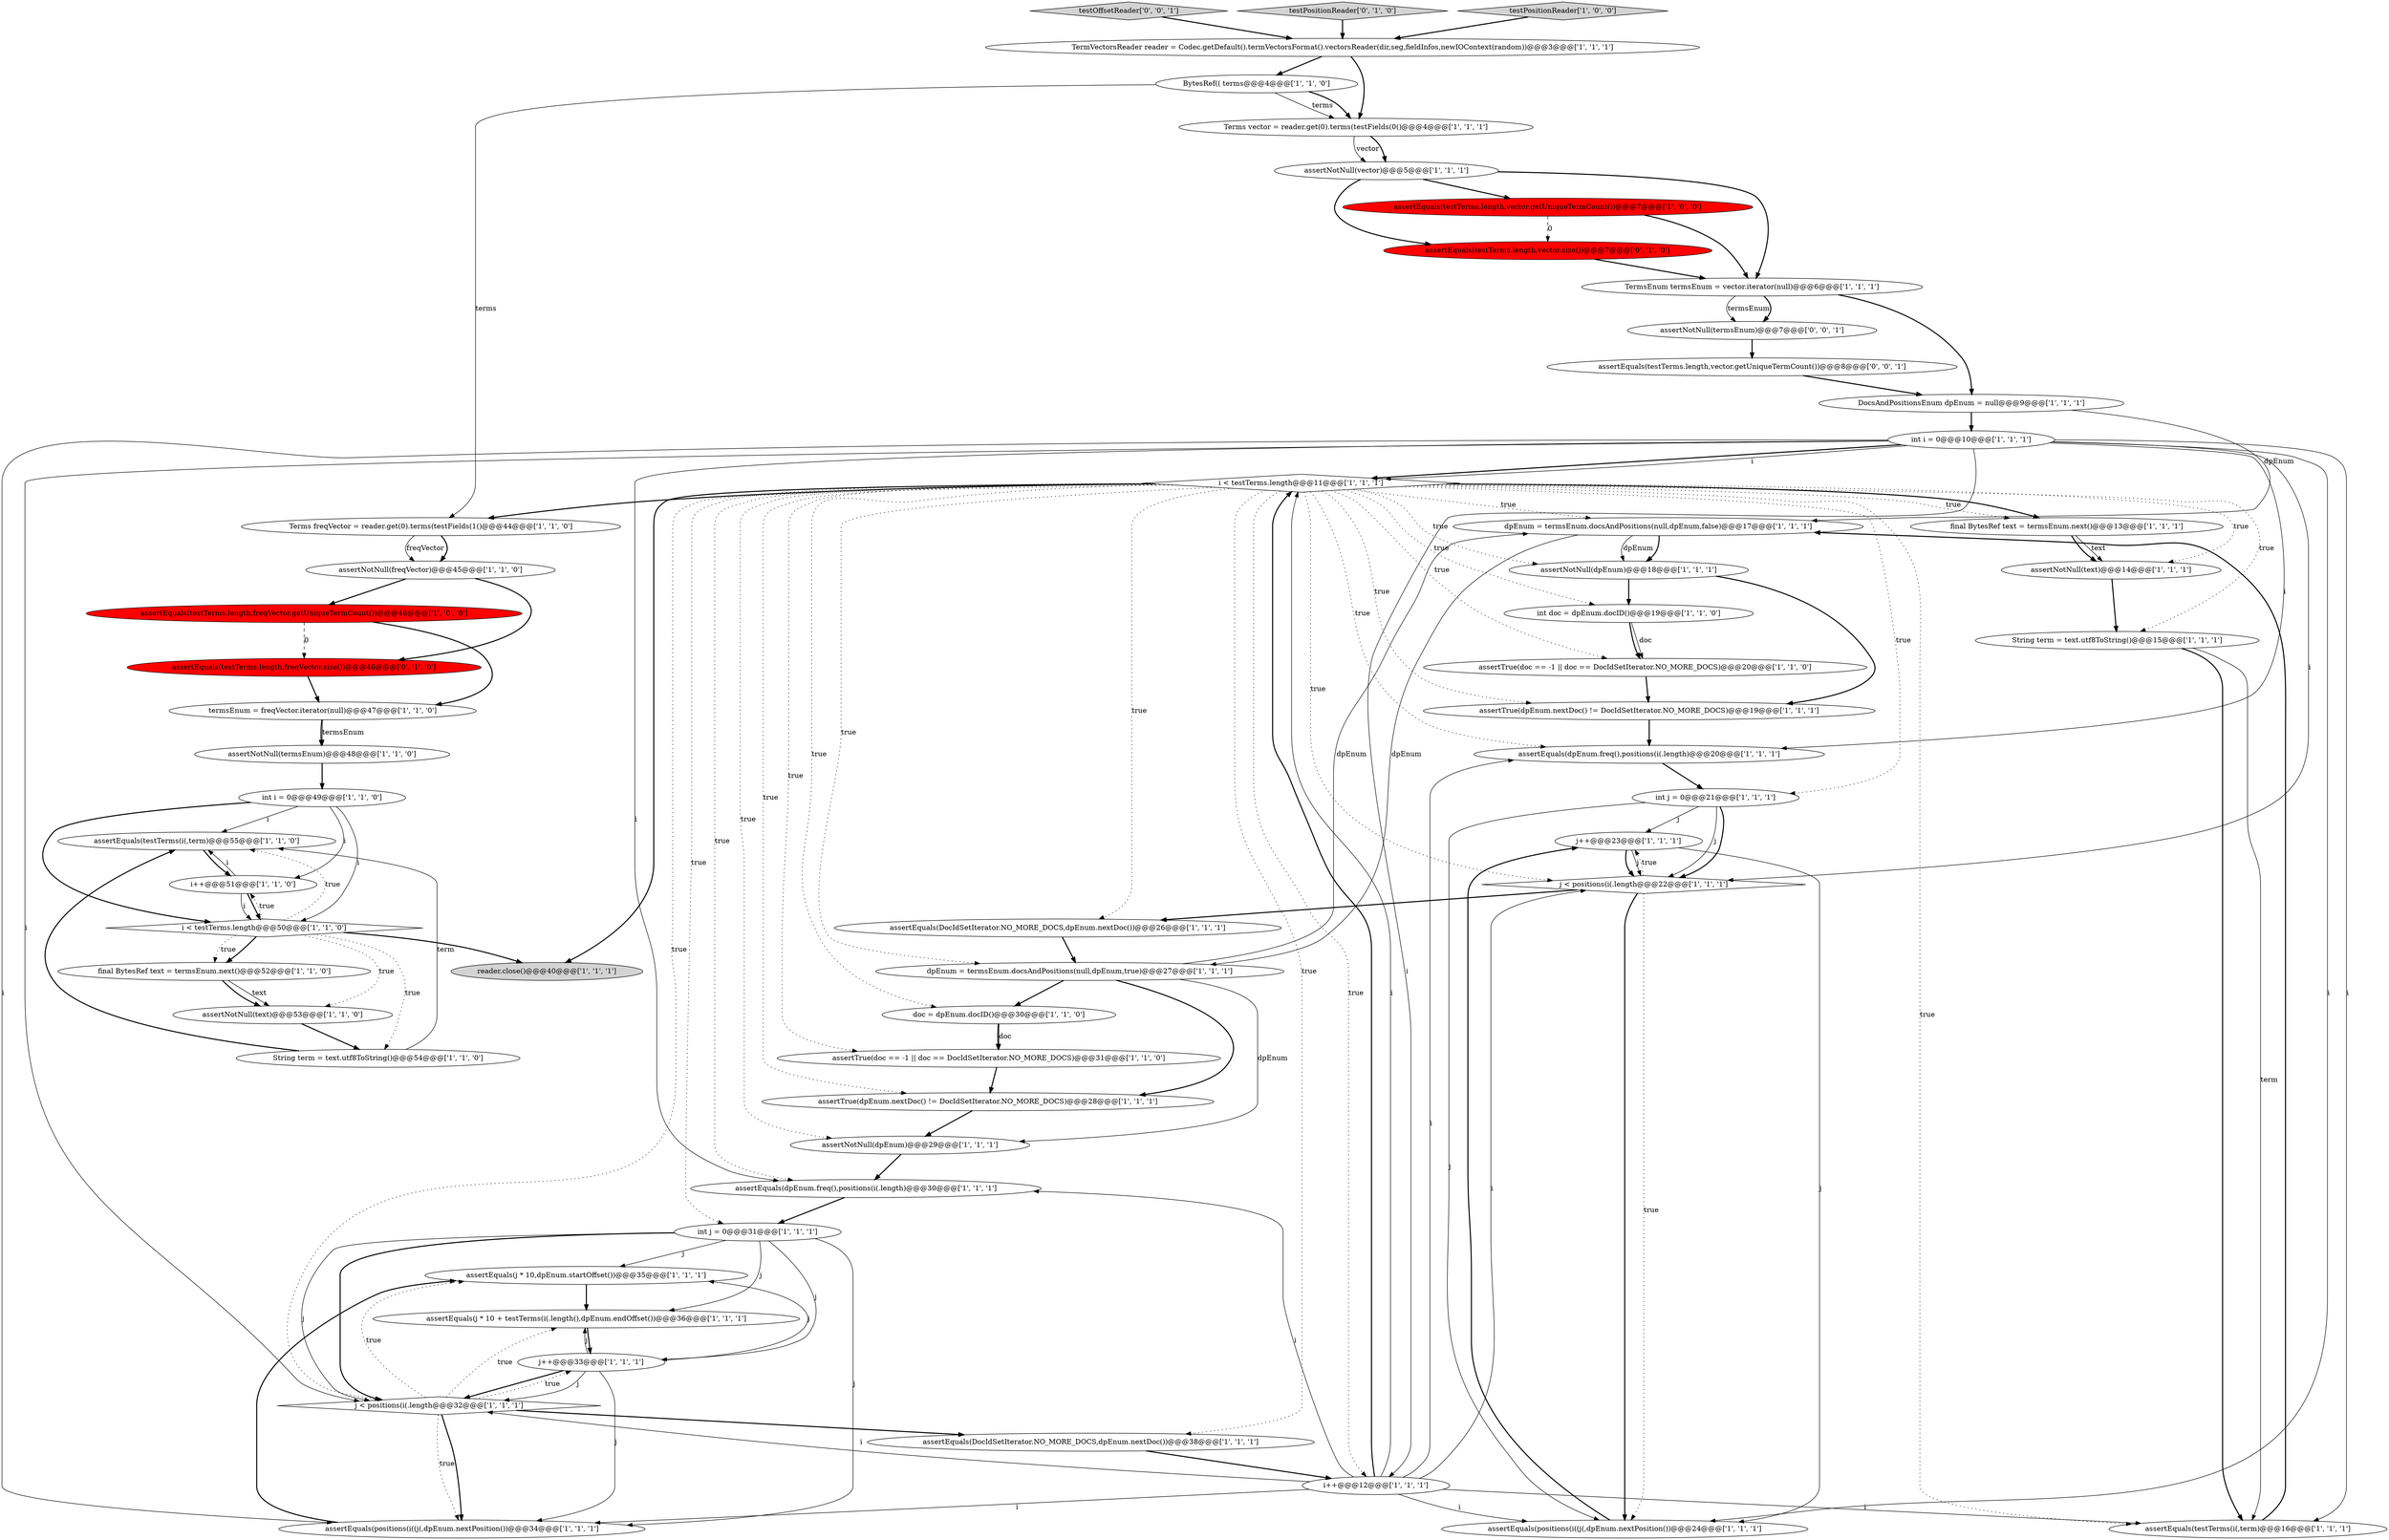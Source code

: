 digraph {
48 [style = filled, label = "int i = 0@@@49@@@['1', '1', '0']", fillcolor = white, shape = ellipse image = "AAA0AAABBB1BBB"];
49 [style = filled, label = "dpEnum = termsEnum.docsAndPositions(null,dpEnum,false)@@@17@@@['1', '1', '1']", fillcolor = white, shape = ellipse image = "AAA0AAABBB1BBB"];
26 [style = filled, label = "assertEquals(testTerms(i(,term)@@@55@@@['1', '1', '0']", fillcolor = white, shape = ellipse image = "AAA0AAABBB1BBB"];
46 [style = filled, label = "assertEquals(testTerms(i(,term)@@@16@@@['1', '1', '1']", fillcolor = white, shape = ellipse image = "AAA0AAABBB1BBB"];
34 [style = filled, label = "assertEquals(testTerms.length,vector.getUniqueTermCount())@@@7@@@['1', '0', '0']", fillcolor = red, shape = ellipse image = "AAA1AAABBB1BBB"];
16 [style = filled, label = "assertNotNull(freqVector)@@@45@@@['1', '1', '0']", fillcolor = white, shape = ellipse image = "AAA0AAABBB1BBB"];
20 [style = filled, label = "assertEquals(j * 10,dpEnum.startOffset())@@@35@@@['1', '1', '1']", fillcolor = white, shape = ellipse image = "AAA0AAABBB1BBB"];
11 [style = filled, label = "assertNotNull(text)@@@14@@@['1', '1', '1']", fillcolor = white, shape = ellipse image = "AAA0AAABBB1BBB"];
6 [style = filled, label = "assertTrue(doc == -1 || doc == DocIdSetIterator.NO_MORE_DOCS)@@@31@@@['1', '1', '0']", fillcolor = white, shape = ellipse image = "AAA0AAABBB1BBB"];
18 [style = filled, label = "assertEquals(DocIdSetIterator.NO_MORE_DOCS,dpEnum.nextDoc())@@@38@@@['1', '1', '1']", fillcolor = white, shape = ellipse image = "AAA0AAABBB1BBB"];
25 [style = filled, label = "termsEnum = freqVector.iterator(null)@@@47@@@['1', '1', '0']", fillcolor = white, shape = ellipse image = "AAA0AAABBB1BBB"];
40 [style = filled, label = "assertNotNull(termsEnum)@@@48@@@['1', '1', '0']", fillcolor = white, shape = ellipse image = "AAA0AAABBB1BBB"];
42 [style = filled, label = "assertNotNull(dpEnum)@@@29@@@['1', '1', '1']", fillcolor = white, shape = ellipse image = "AAA0AAABBB1BBB"];
9 [style = filled, label = "BytesRef(( terms@@@4@@@['1', '1', '0']", fillcolor = white, shape = ellipse image = "AAA0AAABBB1BBB"];
54 [style = filled, label = "assertEquals(testTerms.length,freqVector.size())@@@46@@@['0', '1', '0']", fillcolor = red, shape = ellipse image = "AAA1AAABBB2BBB"];
10 [style = filled, label = "assertNotNull(dpEnum)@@@18@@@['1', '1', '1']", fillcolor = white, shape = ellipse image = "AAA0AAABBB1BBB"];
57 [style = filled, label = "testOffsetReader['0', '0', '1']", fillcolor = lightgray, shape = diamond image = "AAA0AAABBB3BBB"];
51 [style = filled, label = "i++@@@12@@@['1', '1', '1']", fillcolor = white, shape = ellipse image = "AAA0AAABBB1BBB"];
53 [style = filled, label = "testPositionReader['0', '1', '0']", fillcolor = lightgray, shape = diamond image = "AAA0AAABBB2BBB"];
8 [style = filled, label = "Terms vector = reader.get(0).terms(testFields(0()@@@4@@@['1', '1', '1']", fillcolor = white, shape = ellipse image = "AAA0AAABBB1BBB"];
14 [style = filled, label = "assertEquals(j * 10 + testTerms(i(.length(),dpEnum.endOffset())@@@36@@@['1', '1', '1']", fillcolor = white, shape = ellipse image = "AAA0AAABBB1BBB"];
4 [style = filled, label = "assertNotNull(text)@@@53@@@['1', '1', '0']", fillcolor = white, shape = ellipse image = "AAA0AAABBB1BBB"];
0 [style = filled, label = "Terms freqVector = reader.get(0).terms(testFields(1()@@@44@@@['1', '1', '0']", fillcolor = white, shape = ellipse image = "AAA0AAABBB1BBB"];
19 [style = filled, label = "assertEquals(dpEnum.freq(),positions(i(.length)@@@30@@@['1', '1', '1']", fillcolor = white, shape = ellipse image = "AAA0AAABBB1BBB"];
39 [style = filled, label = "assertTrue(dpEnum.nextDoc() != DocIdSetIterator.NO_MORE_DOCS)@@@28@@@['1', '1', '1']", fillcolor = white, shape = ellipse image = "AAA0AAABBB1BBB"];
13 [style = filled, label = "String term = text.utf8ToString()@@@15@@@['1', '1', '1']", fillcolor = white, shape = ellipse image = "AAA0AAABBB1BBB"];
33 [style = filled, label = "int doc = dpEnum.docID()@@@19@@@['1', '1', '0']", fillcolor = white, shape = ellipse image = "AAA0AAABBB1BBB"];
12 [style = filled, label = "TermsEnum termsEnum = vector.iterator(null)@@@6@@@['1', '1', '1']", fillcolor = white, shape = ellipse image = "AAA0AAABBB1BBB"];
28 [style = filled, label = "int j = 0@@@21@@@['1', '1', '1']", fillcolor = white, shape = ellipse image = "AAA0AAABBB1BBB"];
5 [style = filled, label = "assertEquals(DocIdSetIterator.NO_MORE_DOCS,dpEnum.nextDoc())@@@26@@@['1', '1', '1']", fillcolor = white, shape = ellipse image = "AAA0AAABBB1BBB"];
55 [style = filled, label = "assertEquals(testTerms.length,vector.getUniqueTermCount())@@@8@@@['0', '0', '1']", fillcolor = white, shape = ellipse image = "AAA0AAABBB3BBB"];
43 [style = filled, label = "int i = 0@@@10@@@['1', '1', '1']", fillcolor = white, shape = ellipse image = "AAA0AAABBB1BBB"];
45 [style = filled, label = "testPositionReader['1', '0', '0']", fillcolor = lightgray, shape = diamond image = "AAA0AAABBB1BBB"];
52 [style = filled, label = "assertEquals(testTerms.length,vector.size())@@@7@@@['0', '1', '0']", fillcolor = red, shape = ellipse image = "AAA1AAABBB2BBB"];
38 [style = filled, label = "i++@@@51@@@['1', '1', '0']", fillcolor = white, shape = ellipse image = "AAA0AAABBB1BBB"];
17 [style = filled, label = "i < testTerms.length@@@50@@@['1', '1', '0']", fillcolor = white, shape = diamond image = "AAA0AAABBB1BBB"];
35 [style = filled, label = "final BytesRef text = termsEnum.next()@@@13@@@['1', '1', '1']", fillcolor = white, shape = ellipse image = "AAA0AAABBB1BBB"];
23 [style = filled, label = "assertEquals(positions(i((j(,dpEnum.nextPosition())@@@34@@@['1', '1', '1']", fillcolor = white, shape = ellipse image = "AAA0AAABBB1BBB"];
1 [style = filled, label = "assertNotNull(vector)@@@5@@@['1', '1', '1']", fillcolor = white, shape = ellipse image = "AAA0AAABBB1BBB"];
3 [style = filled, label = "j++@@@33@@@['1', '1', '1']", fillcolor = white, shape = ellipse image = "AAA0AAABBB1BBB"];
27 [style = filled, label = "String term = text.utf8ToString()@@@54@@@['1', '1', '0']", fillcolor = white, shape = ellipse image = "AAA0AAABBB1BBB"];
37 [style = filled, label = "j++@@@23@@@['1', '1', '1']", fillcolor = white, shape = ellipse image = "AAA0AAABBB1BBB"];
2 [style = filled, label = "doc = dpEnum.docID()@@@30@@@['1', '1', '0']", fillcolor = white, shape = ellipse image = "AAA0AAABBB1BBB"];
36 [style = filled, label = "TermVectorsReader reader = Codec.getDefault().termVectorsFormat().vectorsReader(dir,seg,fieldInfos,newIOContext(random))@@@3@@@['1', '1', '1']", fillcolor = white, shape = ellipse image = "AAA0AAABBB1BBB"];
56 [style = filled, label = "assertNotNull(termsEnum)@@@7@@@['0', '0', '1']", fillcolor = white, shape = ellipse image = "AAA0AAABBB3BBB"];
31 [style = filled, label = "j < positions(i(.length@@@22@@@['1', '1', '1']", fillcolor = white, shape = diamond image = "AAA0AAABBB1BBB"];
7 [style = filled, label = "i < testTerms.length@@@11@@@['1', '1', '1']", fillcolor = white, shape = diamond image = "AAA0AAABBB1BBB"];
22 [style = filled, label = "assertTrue(dpEnum.nextDoc() != DocIdSetIterator.NO_MORE_DOCS)@@@19@@@['1', '1', '1']", fillcolor = white, shape = ellipse image = "AAA0AAABBB1BBB"];
50 [style = filled, label = "assertEquals(positions(i((j(,dpEnum.nextPosition())@@@24@@@['1', '1', '1']", fillcolor = white, shape = ellipse image = "AAA0AAABBB1BBB"];
30 [style = filled, label = "assertEquals(testTerms.length,freqVector.getUniqueTermCount())@@@46@@@['1', '0', '0']", fillcolor = red, shape = ellipse image = "AAA1AAABBB1BBB"];
21 [style = filled, label = "assertEquals(dpEnum.freq(),positions(i(.length)@@@20@@@['1', '1', '1']", fillcolor = white, shape = ellipse image = "AAA0AAABBB1BBB"];
15 [style = filled, label = "DocsAndPositionsEnum dpEnum = null@@@9@@@['1', '1', '1']", fillcolor = white, shape = ellipse image = "AAA0AAABBB1BBB"];
24 [style = filled, label = "assertTrue(doc == -1 || doc == DocIdSetIterator.NO_MORE_DOCS)@@@20@@@['1', '1', '0']", fillcolor = white, shape = ellipse image = "AAA0AAABBB1BBB"];
29 [style = filled, label = "int j = 0@@@31@@@['1', '1', '1']", fillcolor = white, shape = ellipse image = "AAA0AAABBB1BBB"];
32 [style = filled, label = "reader.close()@@@40@@@['1', '1', '1']", fillcolor = lightgray, shape = ellipse image = "AAA0AAABBB1BBB"];
41 [style = filled, label = "j < positions(i(.length@@@32@@@['1', '1', '1']", fillcolor = white, shape = diamond image = "AAA0AAABBB1BBB"];
44 [style = filled, label = "final BytesRef text = termsEnum.next()@@@52@@@['1', '1', '0']", fillcolor = white, shape = ellipse image = "AAA0AAABBB1BBB"];
47 [style = filled, label = "dpEnum = termsEnum.docsAndPositions(null,dpEnum,true)@@@27@@@['1', '1', '1']", fillcolor = white, shape = ellipse image = "AAA0AAABBB1BBB"];
14->3 [style = bold, label=""];
43->50 [style = solid, label="i"];
7->32 [style = bold, label=""];
47->49 [style = solid, label="dpEnum"];
2->6 [style = bold, label=""];
7->51 [style = dotted, label="true"];
7->33 [style = dotted, label="true"];
7->35 [style = bold, label=""];
49->47 [style = solid, label="dpEnum"];
8->1 [style = solid, label="vector"];
41->14 [style = dotted, label="true"];
7->39 [style = dotted, label="true"];
21->28 [style = bold, label=""];
51->21 [style = solid, label="i"];
8->1 [style = bold, label=""];
31->50 [style = bold, label=""];
53->36 [style = bold, label=""];
38->17 [style = solid, label="i"];
44->4 [style = solid, label="text"];
38->26 [style = solid, label="i"];
49->10 [style = bold, label=""];
37->31 [style = bold, label=""];
47->42 [style = solid, label="dpEnum"];
9->8 [style = solid, label="terms"];
48->38 [style = solid, label="i"];
11->13 [style = bold, label=""];
51->7 [style = bold, label=""];
7->41 [style = dotted, label="true"];
1->12 [style = bold, label=""];
13->46 [style = bold, label=""];
17->44 [style = bold, label=""];
28->50 [style = solid, label="j"];
33->24 [style = solid, label="doc"];
37->50 [style = solid, label="j"];
17->27 [style = dotted, label="true"];
25->40 [style = bold, label=""];
42->19 [style = bold, label=""];
3->14 [style = solid, label="j"];
17->38 [style = dotted, label="true"];
17->26 [style = dotted, label="true"];
7->6 [style = dotted, label="true"];
51->31 [style = solid, label="i"];
36->9 [style = bold, label=""];
7->10 [style = dotted, label="true"];
50->37 [style = bold, label=""];
31->5 [style = bold, label=""];
7->13 [style = dotted, label="true"];
7->0 [style = bold, label=""];
20->14 [style = bold, label=""];
47->39 [style = bold, label=""];
51->23 [style = solid, label="i"];
9->8 [style = bold, label=""];
48->17 [style = bold, label=""];
37->31 [style = solid, label="j"];
9->0 [style = solid, label="terms"];
7->42 [style = dotted, label="true"];
51->19 [style = solid, label="i"];
7->29 [style = dotted, label="true"];
25->40 [style = solid, label="termsEnum"];
54->25 [style = bold, label=""];
52->12 [style = bold, label=""];
44->4 [style = bold, label=""];
13->46 [style = solid, label="term"];
7->46 [style = dotted, label="true"];
41->23 [style = dotted, label="true"];
47->2 [style = bold, label=""];
34->52 [style = dashed, label="0"];
18->51 [style = bold, label=""];
7->35 [style = dotted, label="true"];
28->31 [style = solid, label="j"];
43->51 [style = solid, label="i"];
35->11 [style = solid, label="text"];
7->22 [style = dotted, label="true"];
43->31 [style = solid, label="i"];
39->42 [style = bold, label=""];
38->17 [style = bold, label=""];
6->39 [style = bold, label=""];
29->41 [style = solid, label="j"];
29->14 [style = solid, label="j"];
7->21 [style = dotted, label="true"];
29->20 [style = solid, label="j"];
27->26 [style = bold, label=""];
49->10 [style = solid, label="dpEnum"];
7->2 [style = dotted, label="true"];
0->16 [style = bold, label=""];
23->20 [style = bold, label=""];
51->46 [style = solid, label="i"];
43->19 [style = solid, label="i"];
12->56 [style = solid, label="termsEnum"];
1->52 [style = bold, label=""];
3->41 [style = solid, label="j"];
17->4 [style = dotted, label="true"];
19->29 [style = bold, label=""];
28->31 [style = bold, label=""];
28->37 [style = solid, label="j"];
45->36 [style = bold, label=""];
7->31 [style = dotted, label="true"];
43->21 [style = solid, label="i"];
43->23 [style = solid, label="i"];
51->50 [style = solid, label="i"];
16->54 [style = bold, label=""];
43->7 [style = bold, label=""];
7->5 [style = dotted, label="true"];
51->41 [style = solid, label="i"];
27->26 [style = solid, label="term"];
1->34 [style = bold, label=""];
0->16 [style = solid, label="freqVector"];
7->11 [style = dotted, label="true"];
48->17 [style = solid, label="i"];
12->56 [style = bold, label=""];
15->49 [style = solid, label="dpEnum"];
33->24 [style = bold, label=""];
3->41 [style = bold, label=""];
16->30 [style = bold, label=""];
15->43 [style = bold, label=""];
7->18 [style = dotted, label="true"];
36->8 [style = bold, label=""];
55->15 [style = bold, label=""];
29->23 [style = solid, label="j"];
10->33 [style = bold, label=""];
43->46 [style = solid, label="i"];
48->26 [style = solid, label="i"];
41->18 [style = bold, label=""];
7->28 [style = dotted, label="true"];
17->44 [style = dotted, label="true"];
10->22 [style = bold, label=""];
51->7 [style = solid, label="i"];
3->20 [style = solid, label="j"];
7->49 [style = dotted, label="true"];
31->37 [style = dotted, label="true"];
40->48 [style = bold, label=""];
2->6 [style = solid, label="doc"];
7->19 [style = dotted, label="true"];
29->41 [style = bold, label=""];
46->49 [style = bold, label=""];
12->15 [style = bold, label=""];
29->3 [style = solid, label="j"];
22->21 [style = bold, label=""];
30->25 [style = bold, label=""];
17->32 [style = bold, label=""];
34->12 [style = bold, label=""];
3->23 [style = solid, label="j"];
24->22 [style = bold, label=""];
43->41 [style = solid, label="i"];
7->24 [style = dotted, label="true"];
41->20 [style = dotted, label="true"];
5->47 [style = bold, label=""];
26->38 [style = bold, label=""];
30->54 [style = dashed, label="0"];
7->47 [style = dotted, label="true"];
31->50 [style = dotted, label="true"];
43->7 [style = solid, label="i"];
4->27 [style = bold, label=""];
57->36 [style = bold, label=""];
41->3 [style = dotted, label="true"];
41->23 [style = bold, label=""];
56->55 [style = bold, label=""];
35->11 [style = bold, label=""];
}
